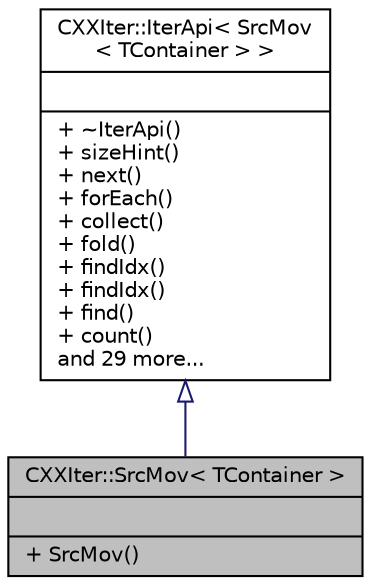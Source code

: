 digraph "CXXIter::SrcMov&lt; TContainer &gt;"
{
 // INTERACTIVE_SVG=YES
 // LATEX_PDF_SIZE
  bgcolor="transparent";
  edge [fontname="Helvetica",fontsize="10",labelfontname="Helvetica",labelfontsize="10"];
  node [fontname="Helvetica",fontsize="10",shape=record];
  Node1 [label="{CXXIter::SrcMov\< TContainer \>\n||+ SrcMov()\l}",height=0.2,width=0.4,color="black", fillcolor="grey75", style="filled", fontcolor="black",tooltip="CXXIter iterator source that takes over the input item source, and moves its items through the elemen..."];
  Node2 -> Node1 [dir="back",color="midnightblue",fontsize="10",style="solid",arrowtail="onormal",fontname="Helvetica"];
  Node2 [label="{CXXIter::IterApi\< SrcMov\l\< TContainer \> \>\n||+ ~IterApi()\l+ sizeHint()\l+ next()\l+ forEach()\l+ collect()\l+ fold()\l+ findIdx()\l+ findIdx()\l+ find()\l+ count()\land 29 more...\l}",height=0.2,width=0.4,color="black",URL="$classCXXIter_1_1IterApi.html",tooltip=" "];
}
